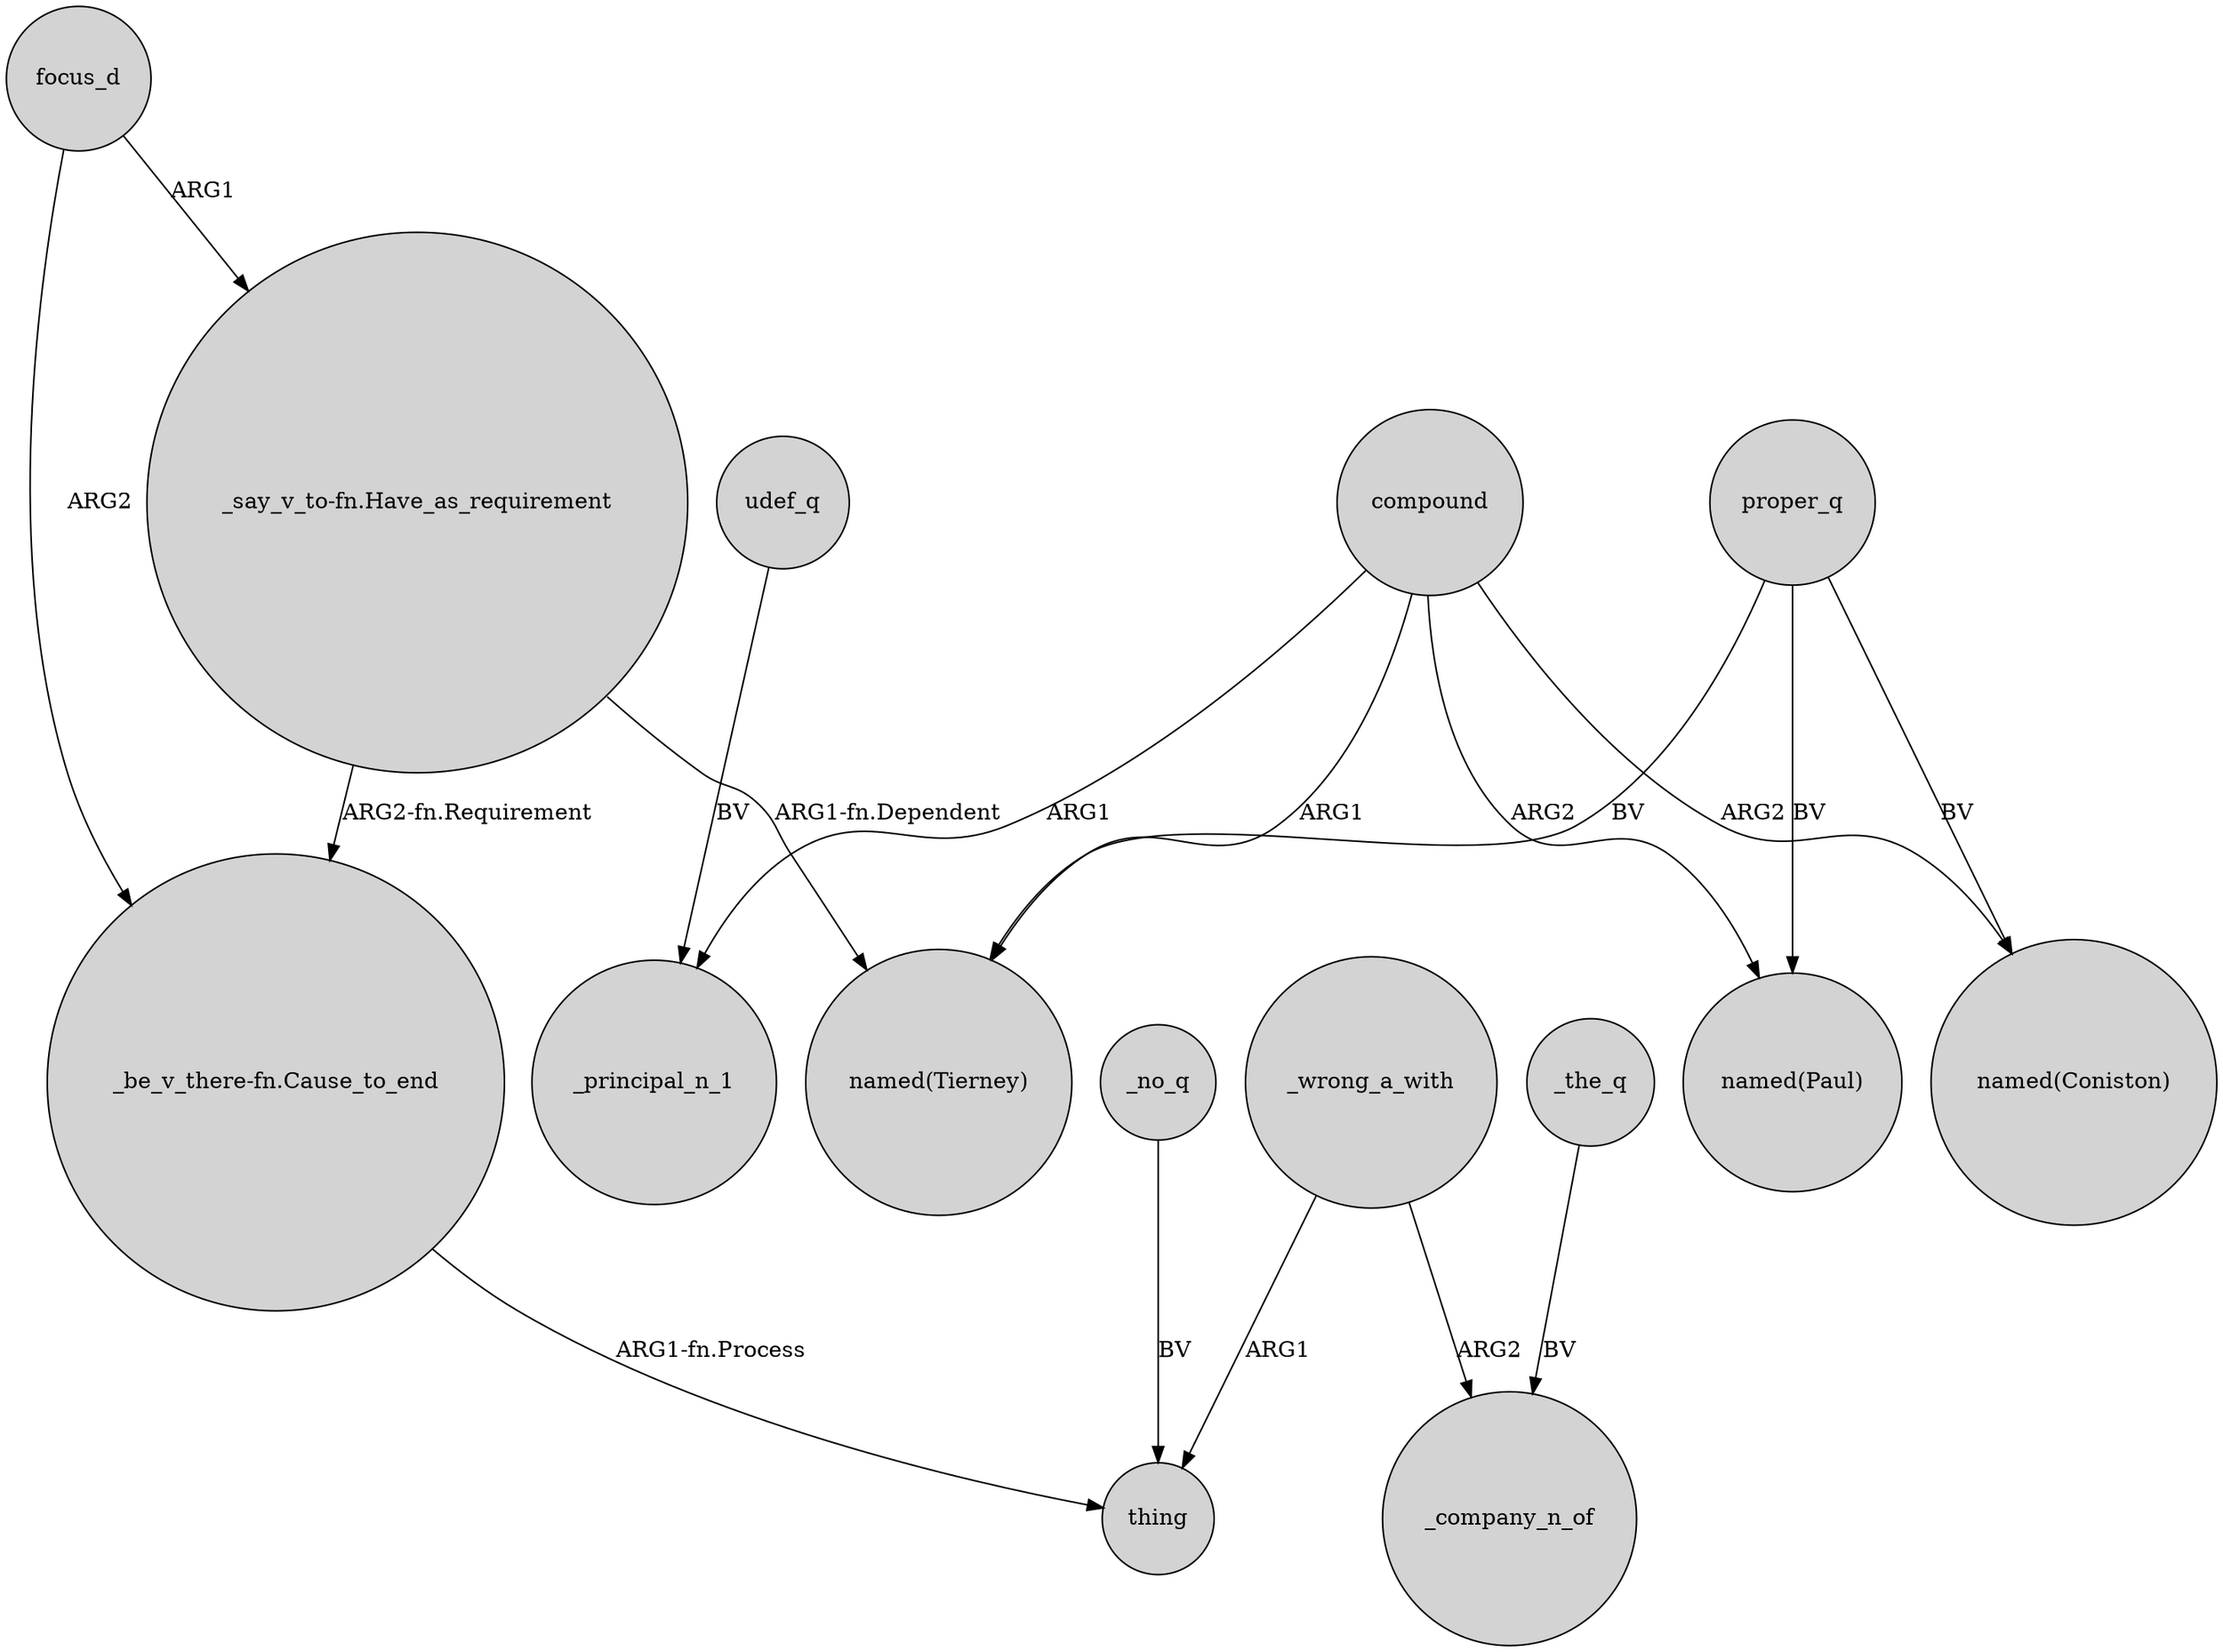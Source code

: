 digraph {
	node [shape=circle style=filled]
	udef_q -> _principal_n_1 [label=BV]
	"_say_v_to-fn.Have_as_requirement" -> "named(Tierney)" [label="ARG1-fn.Dependent"]
	"_be_v_there-fn.Cause_to_end" -> thing [label="ARG1-fn.Process"]
	"_say_v_to-fn.Have_as_requirement" -> "_be_v_there-fn.Cause_to_end" [label="ARG2-fn.Requirement"]
	proper_q -> "named(Coniston)" [label=BV]
	focus_d -> "_be_v_there-fn.Cause_to_end" [label=ARG2]
	proper_q -> "named(Paul)" [label=BV]
	_no_q -> thing [label=BV]
	compound -> "named(Paul)" [label=ARG2]
	compound -> "named(Tierney)" [label=ARG1]
	focus_d -> "_say_v_to-fn.Have_as_requirement" [label=ARG1]
	_the_q -> _company_n_of [label=BV]
	_wrong_a_with -> thing [label=ARG1]
	compound -> _principal_n_1 [label=ARG1]
	compound -> "named(Coniston)" [label=ARG2]
	proper_q -> "named(Tierney)" [label=BV]
	_wrong_a_with -> _company_n_of [label=ARG2]
}
